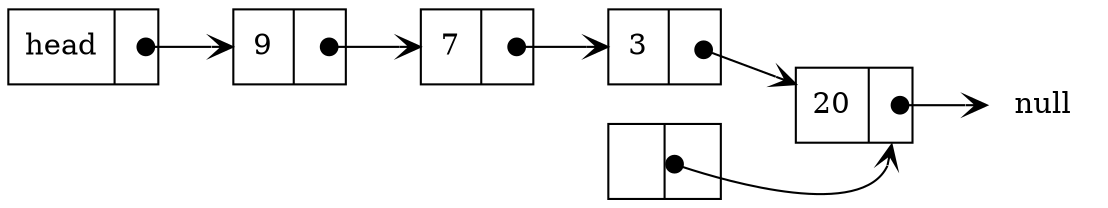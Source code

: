digraph single_linked_list {
        rankdir=LR;
        node [shape=record];
        head [label="{ head | <ref>  }"]
        c [label="{ 9 | <ref>  }"]
        b [label="{ 7 | <ref>  }"]
        a [label="{ 3 | <ref>  }"]
        d [label="{ 20 | <ref>  }"]
        temp_node [label="{ | <ref>  }"]
        null [shape=none, label="null"];
        head:ref:c -> c[arrowhead=vee, arrowtail=dot, dir=both, tailclip=false];
        a:ref:c -> d[arrowhead=vee, arrowtail=dot, dir=both, tailclip=false];
        b:ref:c -> a[arrowhead=vee, arrowtail=dot, dir=both, tailclip=false];
        c:ref:c -> b[arrowhead=vee, arrowtail=dot, dir=both, tailclip=false];
        d:ref:c -> null[arrowhead=vee, arrowtail=dot, dir=both, tailclip=false];
        temp_node -> d:ref[arrowhead=vee, arrowtail=dot, dir=both, tailclip=false];
}

